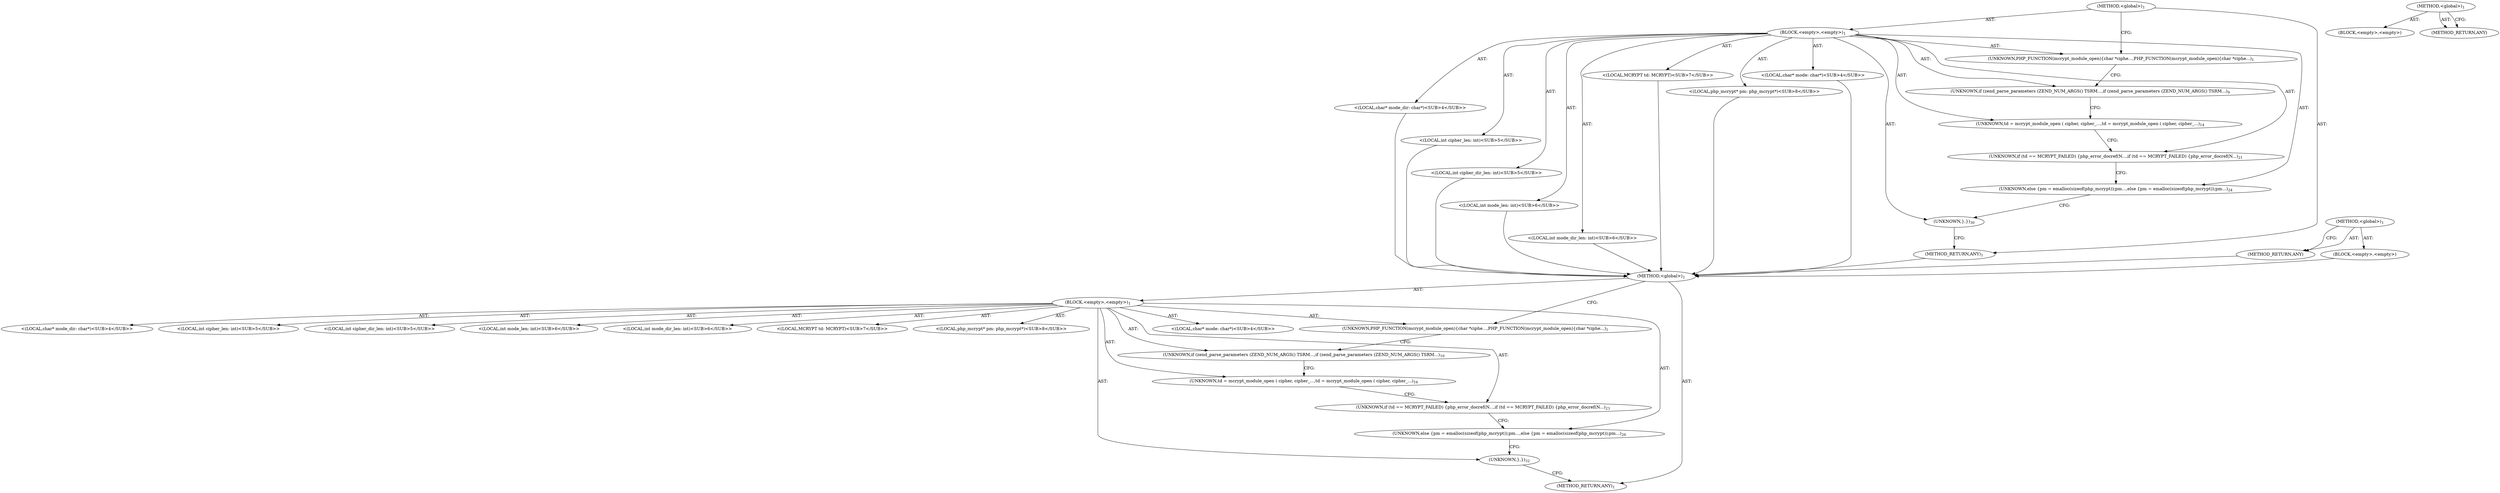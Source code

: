 digraph "&lt;global&gt;" {
vulnerable_6 [label=<(METHOD,&lt;global&gt;)<SUB>1</SUB>>];
vulnerable_7 [label=<(BLOCK,&lt;empty&gt;,&lt;empty&gt;)<SUB>1</SUB>>];
vulnerable_8 [label=<(UNKNOWN,PHP_FUNCTION(mcrypt_module_open)
{
	char *ciphe...,PHP_FUNCTION(mcrypt_module_open)
{
	char *ciphe...)<SUB>1</SUB>>];
vulnerable_9 [label="<(LOCAL,char* mode: char*)<SUB>4</SUB>>"];
vulnerable_10 [label="<(LOCAL,char* mode_dir: char*)<SUB>4</SUB>>"];
vulnerable_11 [label="<(LOCAL,int cipher_len: int)<SUB>5</SUB>>"];
vulnerable_12 [label="<(LOCAL,int cipher_dir_len: int)<SUB>5</SUB>>"];
vulnerable_13 [label="<(LOCAL,int mode_len: int)<SUB>6</SUB>>"];
vulnerable_14 [label="<(LOCAL,int mode_dir_len: int)<SUB>6</SUB>>"];
vulnerable_15 [label="<(LOCAL,MCRYPT td: MCRYPT)<SUB>7</SUB>>"];
vulnerable_16 [label="<(LOCAL,php_mcrypt* pm: php_mcrypt*)<SUB>8</SUB>>"];
vulnerable_17 [label=<(UNKNOWN,if (zend_parse_parameters (ZEND_NUM_ARGS() TSRM...,if (zend_parse_parameters (ZEND_NUM_ARGS() TSRM...)<SUB>9</SUB>>];
vulnerable_18 [label=<(UNKNOWN,td = mcrypt_module_open (
 		cipher,
 		cipher_...,td = mcrypt_module_open (
 		cipher,
 		cipher_...)<SUB>14</SUB>>];
vulnerable_19 [label=<(UNKNOWN,if (td == MCRYPT_FAILED) {
		php_error_docref(N...,if (td == MCRYPT_FAILED) {
		php_error_docref(N...)<SUB>21</SUB>>];
vulnerable_20 [label=<(UNKNOWN,else {
		pm = emalloc(sizeof(php_mcrypt));
		pm...,else {
		pm = emalloc(sizeof(php_mcrypt));
		pm...)<SUB>24</SUB>>];
vulnerable_21 [label=<(UNKNOWN,},})<SUB>30</SUB>>];
vulnerable_22 [label=<(METHOD_RETURN,ANY)<SUB>1</SUB>>];
vulnerable_35 [label=<(METHOD,&lt;global&gt;)<SUB>1</SUB>>];
vulnerable_36 [label=<(BLOCK,&lt;empty&gt;,&lt;empty&gt;)>];
vulnerable_37 [label=<(METHOD_RETURN,ANY)>];
fixed_6 [label=<(METHOD,&lt;global&gt;)<SUB>1</SUB>>];
fixed_7 [label=<(BLOCK,&lt;empty&gt;,&lt;empty&gt;)<SUB>1</SUB>>];
fixed_8 [label=<(UNKNOWN,PHP_FUNCTION(mcrypt_module_open)
{
	char *ciphe...,PHP_FUNCTION(mcrypt_module_open)
{
	char *ciphe...)<SUB>1</SUB>>];
fixed_9 [label="<(LOCAL,char* mode: char*)<SUB>4</SUB>>"];
fixed_10 [label="<(LOCAL,char* mode_dir: char*)<SUB>4</SUB>>"];
fixed_11 [label="<(LOCAL,int cipher_len: int)<SUB>5</SUB>>"];
fixed_12 [label="<(LOCAL,int cipher_dir_len: int)<SUB>5</SUB>>"];
fixed_13 [label="<(LOCAL,int mode_len: int)<SUB>6</SUB>>"];
fixed_14 [label="<(LOCAL,int mode_dir_len: int)<SUB>6</SUB>>"];
fixed_15 [label="<(LOCAL,MCRYPT td: MCRYPT)<SUB>7</SUB>>"];
fixed_16 [label="<(LOCAL,php_mcrypt* pm: php_mcrypt*)<SUB>8</SUB>>"];
fixed_17 [label=<(UNKNOWN,if (zend_parse_parameters (ZEND_NUM_ARGS() TSRM...,if (zend_parse_parameters (ZEND_NUM_ARGS() TSRM...)<SUB>10</SUB>>];
fixed_18 [label=<(UNKNOWN,td = mcrypt_module_open (
 		cipher,
 		cipher_...,td = mcrypt_module_open (
 		cipher,
 		cipher_...)<SUB>16</SUB>>];
fixed_19 [label=<(UNKNOWN,if (td == MCRYPT_FAILED) {
		php_error_docref(N...,if (td == MCRYPT_FAILED) {
		php_error_docref(N...)<SUB>23</SUB>>];
fixed_20 [label=<(UNKNOWN,else {
		pm = emalloc(sizeof(php_mcrypt));
		pm...,else {
		pm = emalloc(sizeof(php_mcrypt));
		pm...)<SUB>26</SUB>>];
fixed_21 [label=<(UNKNOWN,},})<SUB>32</SUB>>];
fixed_22 [label=<(METHOD_RETURN,ANY)<SUB>1</SUB>>];
fixed_35 [label=<(METHOD,&lt;global&gt;)<SUB>1</SUB>>];
fixed_36 [label=<(BLOCK,&lt;empty&gt;,&lt;empty&gt;)>];
fixed_37 [label=<(METHOD_RETURN,ANY)>];
vulnerable_6 -> vulnerable_7  [key=0, label="AST: "];
vulnerable_6 -> vulnerable_22  [key=0, label="AST: "];
vulnerable_6 -> vulnerable_8  [key=0, label="CFG: "];
vulnerable_7 -> vulnerable_8  [key=0, label="AST: "];
vulnerable_7 -> vulnerable_9  [key=0, label="AST: "];
vulnerable_7 -> vulnerable_10  [key=0, label="AST: "];
vulnerable_7 -> vulnerable_11  [key=0, label="AST: "];
vulnerable_7 -> vulnerable_12  [key=0, label="AST: "];
vulnerable_7 -> vulnerable_13  [key=0, label="AST: "];
vulnerable_7 -> vulnerable_14  [key=0, label="AST: "];
vulnerable_7 -> vulnerable_15  [key=0, label="AST: "];
vulnerable_7 -> vulnerable_16  [key=0, label="AST: "];
vulnerable_7 -> vulnerable_17  [key=0, label="AST: "];
vulnerable_7 -> vulnerable_18  [key=0, label="AST: "];
vulnerable_7 -> vulnerable_19  [key=0, label="AST: "];
vulnerable_7 -> vulnerable_20  [key=0, label="AST: "];
vulnerable_7 -> vulnerable_21  [key=0, label="AST: "];
vulnerable_8 -> vulnerable_17  [key=0, label="CFG: "];
vulnerable_9 -> fixed_6  [key=0];
vulnerable_10 -> fixed_6  [key=0];
vulnerable_11 -> fixed_6  [key=0];
vulnerable_12 -> fixed_6  [key=0];
vulnerable_13 -> fixed_6  [key=0];
vulnerable_14 -> fixed_6  [key=0];
vulnerable_15 -> fixed_6  [key=0];
vulnerable_16 -> fixed_6  [key=0];
vulnerable_17 -> vulnerable_18  [key=0, label="CFG: "];
vulnerable_18 -> vulnerable_19  [key=0, label="CFG: "];
vulnerable_19 -> vulnerable_20  [key=0, label="CFG: "];
vulnerable_20 -> vulnerable_21  [key=0, label="CFG: "];
vulnerable_21 -> vulnerable_22  [key=0, label="CFG: "];
vulnerable_22 -> fixed_6  [key=0];
vulnerable_35 -> vulnerable_36  [key=0, label="AST: "];
vulnerable_35 -> vulnerable_37  [key=0, label="AST: "];
vulnerable_35 -> vulnerable_37  [key=1, label="CFG: "];
vulnerable_36 -> fixed_6  [key=0];
vulnerable_37 -> fixed_6  [key=0];
fixed_6 -> fixed_7  [key=0, label="AST: "];
fixed_6 -> fixed_22  [key=0, label="AST: "];
fixed_6 -> fixed_8  [key=0, label="CFG: "];
fixed_7 -> fixed_8  [key=0, label="AST: "];
fixed_7 -> fixed_9  [key=0, label="AST: "];
fixed_7 -> fixed_10  [key=0, label="AST: "];
fixed_7 -> fixed_11  [key=0, label="AST: "];
fixed_7 -> fixed_12  [key=0, label="AST: "];
fixed_7 -> fixed_13  [key=0, label="AST: "];
fixed_7 -> fixed_14  [key=0, label="AST: "];
fixed_7 -> fixed_15  [key=0, label="AST: "];
fixed_7 -> fixed_16  [key=0, label="AST: "];
fixed_7 -> fixed_17  [key=0, label="AST: "];
fixed_7 -> fixed_18  [key=0, label="AST: "];
fixed_7 -> fixed_19  [key=0, label="AST: "];
fixed_7 -> fixed_20  [key=0, label="AST: "];
fixed_7 -> fixed_21  [key=0, label="AST: "];
fixed_8 -> fixed_17  [key=0, label="CFG: "];
fixed_17 -> fixed_18  [key=0, label="CFG: "];
fixed_18 -> fixed_19  [key=0, label="CFG: "];
fixed_19 -> fixed_20  [key=0, label="CFG: "];
fixed_20 -> fixed_21  [key=0, label="CFG: "];
fixed_21 -> fixed_22  [key=0, label="CFG: "];
fixed_35 -> fixed_36  [key=0, label="AST: "];
fixed_35 -> fixed_37  [key=0, label="AST: "];
fixed_35 -> fixed_37  [key=1, label="CFG: "];
}
